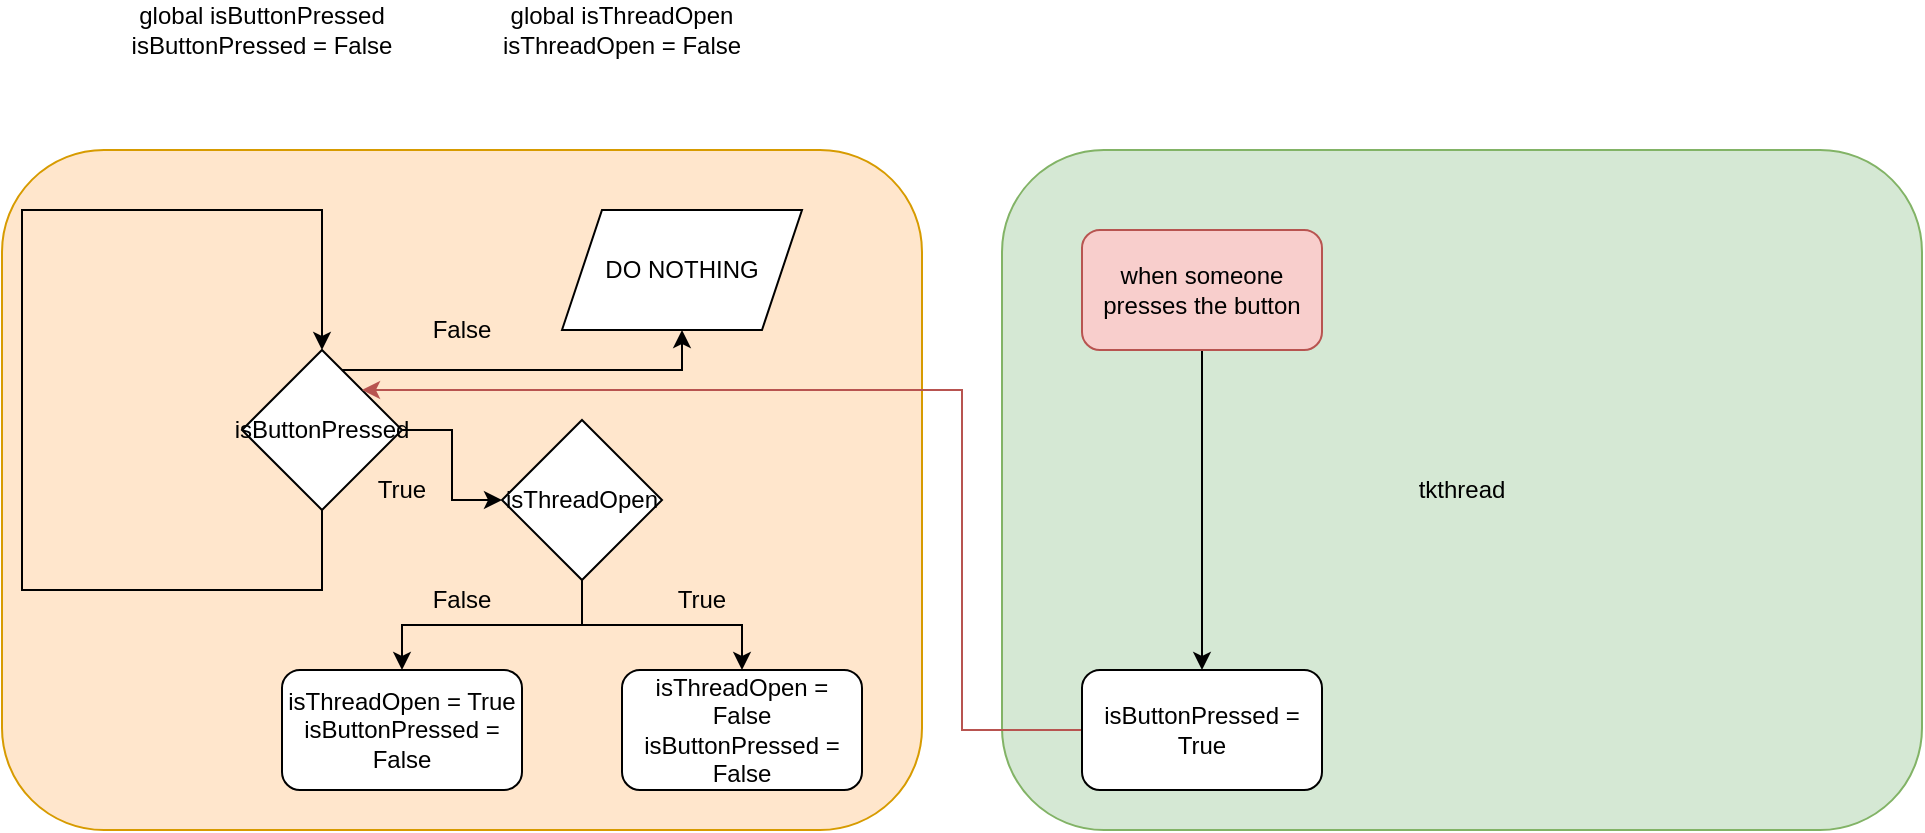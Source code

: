 <mxfile version="14.1.8" type="device"><diagram id="C0kM49krDiLoB0iD_snp" name="Page-1"><mxGraphModel dx="1278" dy="1136" grid="1" gridSize="10" guides="1" tooltips="1" connect="1" arrows="1" fold="1" page="1" pageScale="1" pageWidth="1100" pageHeight="850" math="0" shadow="0"><root><mxCell id="0"/><mxCell id="1" parent="0"/><mxCell id="8GdPBDFvK2qKRAop-OwX-9" value="" style="rounded=1;whiteSpace=wrap;html=1;fillColor=#ffe6cc;strokeColor=#d79b00;" vertex="1" parent="1"><mxGeometry x="90" y="290" width="460" height="340" as="geometry"/></mxCell><mxCell id="8GdPBDFvK2qKRAop-OwX-3" style="edgeStyle=orthogonalEdgeStyle;rounded=0;orthogonalLoop=1;jettySize=auto;html=1;entryX=0.5;entryY=0;entryDx=0;entryDy=0;exitX=0.5;exitY=1;exitDx=0;exitDy=0;" edge="1" parent="1" source="8GdPBDFvK2qKRAop-OwX-4"><mxGeometry relative="1" as="geometry"><mxPoint x="250" y="390.0" as="targetPoint"/><mxPoint x="250" y="480" as="sourcePoint"/><Array as="points"><mxPoint x="250" y="510"/><mxPoint x="100" y="510"/><mxPoint x="100" y="320"/><mxPoint x="250" y="320"/></Array></mxGeometry></mxCell><mxCell id="8GdPBDFvK2qKRAop-OwX-2" value="global isButtonPressed&lt;br&gt;isButtonPressed = False" style="text;html=1;strokeColor=none;fillColor=none;align=center;verticalAlign=middle;whiteSpace=wrap;rounded=0;" vertex="1" parent="1"><mxGeometry x="150" y="220" width="140" height="20" as="geometry"/></mxCell><mxCell id="8GdPBDFvK2qKRAop-OwX-32" style="edgeStyle=orthogonalEdgeStyle;rounded=0;orthogonalLoop=1;jettySize=auto;html=1;" edge="1" parent="1" source="8GdPBDFvK2qKRAop-OwX-4" target="8GdPBDFvK2qKRAop-OwX-31"><mxGeometry relative="1" as="geometry"/></mxCell><mxCell id="8GdPBDFvK2qKRAop-OwX-36" style="edgeStyle=orthogonalEdgeStyle;rounded=0;orthogonalLoop=1;jettySize=auto;html=1;" edge="1" parent="1" source="8GdPBDFvK2qKRAop-OwX-4" target="8GdPBDFvK2qKRAop-OwX-35"><mxGeometry relative="1" as="geometry"><Array as="points"><mxPoint x="430" y="400"/></Array></mxGeometry></mxCell><mxCell id="8GdPBDFvK2qKRAop-OwX-4" value="isButtonPressed" style="rhombus;whiteSpace=wrap;html=1;" vertex="1" parent="1"><mxGeometry x="210" y="390" width="80" height="80" as="geometry"/></mxCell><mxCell id="8GdPBDFvK2qKRAop-OwX-5" value="isThreadOpen = True&lt;br&gt;isButtonPressed = False" style="rounded=1;whiteSpace=wrap;html=1;" vertex="1" parent="1"><mxGeometry x="230" y="550" width="120" height="60" as="geometry"/></mxCell><mxCell id="8GdPBDFvK2qKRAop-OwX-10" value="tkthread" style="rounded=1;whiteSpace=wrap;html=1;fillColor=#d5e8d4;strokeColor=#82b366;" vertex="1" parent="1"><mxGeometry x="590" y="290" width="460" height="340" as="geometry"/></mxCell><mxCell id="8GdPBDFvK2qKRAop-OwX-17" style="edgeStyle=orthogonalEdgeStyle;rounded=0;orthogonalLoop=1;jettySize=auto;html=1;" edge="1" parent="1" source="8GdPBDFvK2qKRAop-OwX-11" target="8GdPBDFvK2qKRAop-OwX-14"><mxGeometry relative="1" as="geometry"><mxPoint x="690" y="420" as="targetPoint"/></mxGeometry></mxCell><mxCell id="8GdPBDFvK2qKRAop-OwX-11" value="when someone presses the button" style="rounded=1;whiteSpace=wrap;html=1;fillColor=#f8cecc;strokeColor=#b85450;" vertex="1" parent="1"><mxGeometry x="630" y="330" width="120" height="60" as="geometry"/></mxCell><mxCell id="8GdPBDFvK2qKRAop-OwX-13" value="global isThreadOpen&lt;br&gt;isThreadOpen = False" style="text;html=1;strokeColor=none;fillColor=none;align=center;verticalAlign=middle;whiteSpace=wrap;rounded=0;" vertex="1" parent="1"><mxGeometry x="330" y="220" width="140" height="20" as="geometry"/></mxCell><mxCell id="8GdPBDFvK2qKRAop-OwX-18" style="edgeStyle=orthogonalEdgeStyle;rounded=0;orthogonalLoop=1;jettySize=auto;html=1;entryX=1;entryY=0;entryDx=0;entryDy=0;fillColor=#f8cecc;strokeColor=#b85450;" edge="1" parent="1" source="8GdPBDFvK2qKRAop-OwX-14" target="8GdPBDFvK2qKRAop-OwX-4"><mxGeometry relative="1" as="geometry"><Array as="points"><mxPoint x="570" y="580"/><mxPoint x="570" y="410"/></Array></mxGeometry></mxCell><mxCell id="8GdPBDFvK2qKRAop-OwX-14" value="isButtonPressed = True" style="rounded=1;whiteSpace=wrap;html=1;" vertex="1" parent="1"><mxGeometry x="630" y="550" width="120" height="60" as="geometry"/></mxCell><mxCell id="8GdPBDFvK2qKRAop-OwX-26" value="isThreadOpen = False&lt;br&gt;isButtonPressed = False" style="rounded=1;whiteSpace=wrap;html=1;" vertex="1" parent="1"><mxGeometry x="400" y="550" width="120" height="60" as="geometry"/></mxCell><mxCell id="8GdPBDFvK2qKRAop-OwX-33" style="edgeStyle=orthogonalEdgeStyle;rounded=0;orthogonalLoop=1;jettySize=auto;html=1;" edge="1" parent="1" source="8GdPBDFvK2qKRAop-OwX-31" target="8GdPBDFvK2qKRAop-OwX-5"><mxGeometry relative="1" as="geometry"/></mxCell><mxCell id="8GdPBDFvK2qKRAop-OwX-34" style="edgeStyle=orthogonalEdgeStyle;rounded=0;orthogonalLoop=1;jettySize=auto;html=1;entryX=0.5;entryY=0;entryDx=0;entryDy=0;" edge="1" parent="1" source="8GdPBDFvK2qKRAop-OwX-31" target="8GdPBDFvK2qKRAop-OwX-26"><mxGeometry relative="1" as="geometry"/></mxCell><mxCell id="8GdPBDFvK2qKRAop-OwX-31" value="isThreadOpen" style="rhombus;whiteSpace=wrap;html=1;" vertex="1" parent="1"><mxGeometry x="340" y="425" width="80" height="80" as="geometry"/></mxCell><mxCell id="8GdPBDFvK2qKRAop-OwX-35" value="DO NOTHING" style="shape=parallelogram;perimeter=parallelogramPerimeter;whiteSpace=wrap;html=1;fixedSize=1;" vertex="1" parent="1"><mxGeometry x="370" y="320" width="120" height="60" as="geometry"/></mxCell><mxCell id="8GdPBDFvK2qKRAop-OwX-37" value="False" style="text;html=1;strokeColor=none;fillColor=none;align=center;verticalAlign=middle;whiteSpace=wrap;rounded=0;" vertex="1" parent="1"><mxGeometry x="300" y="370" width="40" height="20" as="geometry"/></mxCell><mxCell id="8GdPBDFvK2qKRAop-OwX-38" value="True" style="text;html=1;strokeColor=none;fillColor=none;align=center;verticalAlign=middle;whiteSpace=wrap;rounded=0;" vertex="1" parent="1"><mxGeometry x="270" y="450" width="40" height="20" as="geometry"/></mxCell><mxCell id="8GdPBDFvK2qKRAop-OwX-39" value="False" style="text;html=1;strokeColor=none;fillColor=none;align=center;verticalAlign=middle;whiteSpace=wrap;rounded=0;" vertex="1" parent="1"><mxGeometry x="300" y="505" width="40" height="20" as="geometry"/></mxCell><mxCell id="8GdPBDFvK2qKRAop-OwX-40" value="True" style="text;html=1;strokeColor=none;fillColor=none;align=center;verticalAlign=middle;whiteSpace=wrap;rounded=0;" vertex="1" parent="1"><mxGeometry x="420" y="505" width="40" height="20" as="geometry"/></mxCell></root></mxGraphModel></diagram></mxfile>